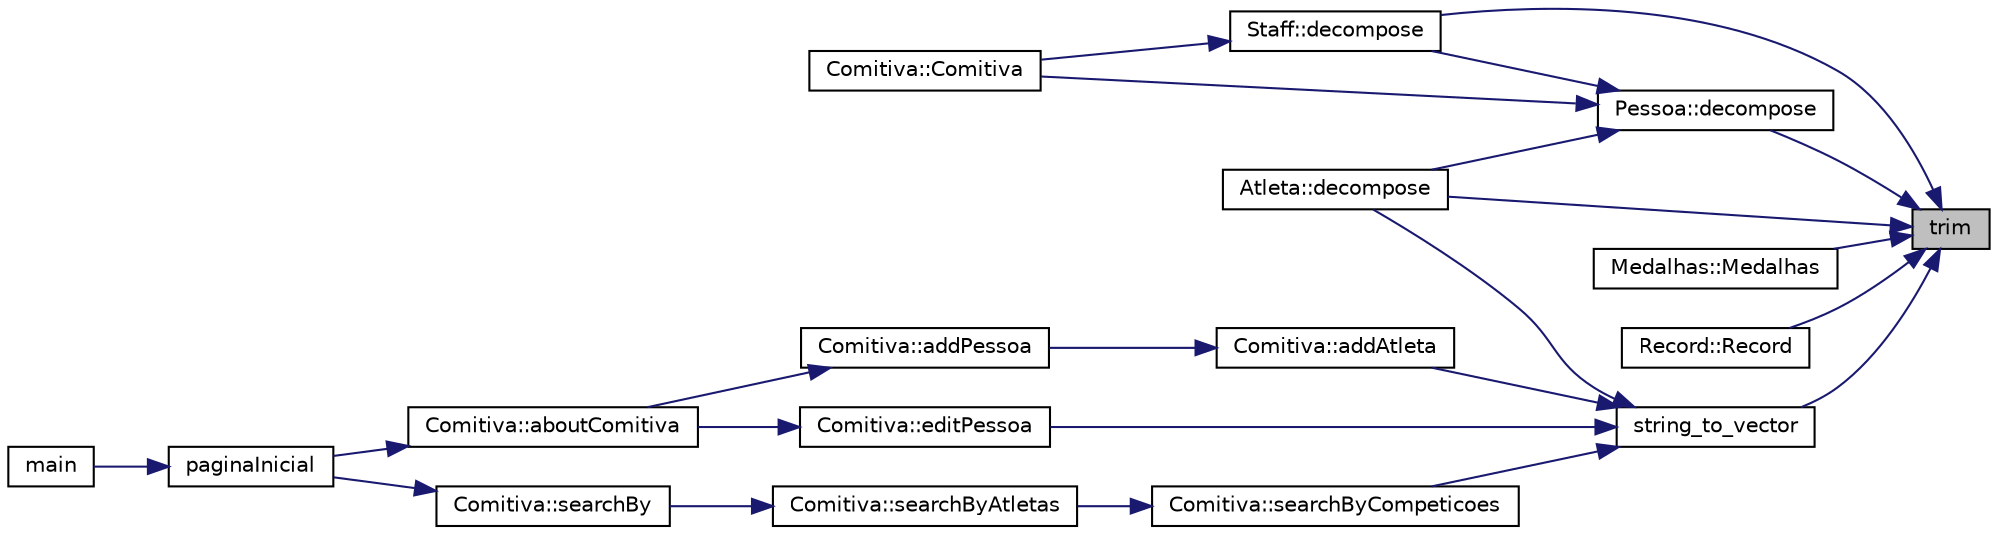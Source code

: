 digraph "trim"
{
 // LATEX_PDF_SIZE
  edge [fontname="Helvetica",fontsize="10",labelfontname="Helvetica",labelfontsize="10"];
  node [fontname="Helvetica",fontsize="10",shape=record];
  rankdir="RL";
  Node1 [label="trim",height=0.2,width=0.4,color="black", fillcolor="grey75", style="filled", fontcolor="black",tooltip="Remove os espaços de uma dada string (no início e no fim), passada como argumento."];
  Node1 -> Node2 [dir="back",color="midnightblue",fontsize="10",style="solid",fontname="Helvetica"];
  Node2 [label="Staff::decompose",height=0.2,width=0.4,color="black", fillcolor="white", style="filled",URL="$class_staff.html#aa7941bdc8d088de051cdce5a53ec316c",tooltip="Decompõe uma linha de um elemento do Staff em \"portugal.txt\" nos argumentos do Staff."];
  Node2 -> Node3 [dir="back",color="midnightblue",fontsize="10",style="solid",fontname="Helvetica"];
  Node3 [label="Comitiva::Comitiva",height=0.2,width=0.4,color="black", fillcolor="white", style="filled",URL="$class_comitiva.html#a68700a6fde336c4c54d662fa319c1ed1",tooltip="Esta função coloca no vetor \"pessoas\" todas as pessoas presentes no ficheiro \"portugal...."];
  Node1 -> Node4 [dir="back",color="midnightblue",fontsize="10",style="solid",fontname="Helvetica"];
  Node4 [label="Atleta::decompose",height=0.2,width=0.4,color="black", fillcolor="white", style="filled",URL="$class_atleta.html#a9103e89f23f9175da52755af968f976f",tooltip="Decompõe os elementos exclusivos de Atleta de uma linha em \"portugal.txt\"."];
  Node1 -> Node5 [dir="back",color="midnightblue",fontsize="10",style="solid",fontname="Helvetica"];
  Node5 [label="Pessoa::decompose",height=0.2,width=0.4,color="black", fillcolor="white", style="filled",URL="$class_pessoa.html#a46f7c8276fa1ad2bf522e0a5740ab6ad",tooltip="Decompõe os elementos comuns de Atleta e Staff de uma linha em \"portugal.txt\"."];
  Node5 -> Node3 [dir="back",color="midnightblue",fontsize="10",style="solid",fontname="Helvetica"];
  Node5 -> Node2 [dir="back",color="midnightblue",fontsize="10",style="solid",fontname="Helvetica"];
  Node5 -> Node4 [dir="back",color="midnightblue",fontsize="10",style="solid",fontname="Helvetica"];
  Node1 -> Node6 [dir="back",color="midnightblue",fontsize="10",style="solid",fontname="Helvetica"];
  Node6 [label="Medalhas::Medalhas",height=0.2,width=0.4,color="black", fillcolor="white", style="filled",URL="$class_medalhas.html#a8340448f75085d2f03606c99b7a69945",tooltip="Cria um objeto da classe Medalhas."];
  Node1 -> Node7 [dir="back",color="midnightblue",fontsize="10",style="solid",fontname="Helvetica"];
  Node7 [label="Record::Record",height=0.2,width=0.4,color="black", fillcolor="white", style="filled",URL="$class_record.html#af99598fb4eaa0ce0ba92efae4290aa9c",tooltip="Cria um objeto da classe Record, que representa um recorde realizado."];
  Node1 -> Node8 [dir="back",color="midnightblue",fontsize="10",style="solid",fontname="Helvetica"];
  Node8 [label="string_to_vector",height=0.2,width=0.4,color="black", fillcolor="white", style="filled",URL="$utils_8h.html#a47b3263df66ddefa2fe54ac4f9fd2247",tooltip="Decompõe uma string com elementos separados por vírgula num vetor com esses elementos."];
  Node8 -> Node9 [dir="back",color="midnightblue",fontsize="10",style="solid",fontname="Helvetica"];
  Node9 [label="Comitiva::addAtleta",height=0.2,width=0.4,color="black", fillcolor="white", style="filled",URL="$class_comitiva.html#ac6da6d49c217dcb87e38d65cf6782bce",tooltip="Esta função adiciona um Atleta à Comitiva."];
  Node9 -> Node10 [dir="back",color="midnightblue",fontsize="10",style="solid",fontname="Helvetica"];
  Node10 [label="Comitiva::addPessoa",height=0.2,width=0.4,color="black", fillcolor="white", style="filled",URL="$class_comitiva.html#aa39a2bd760e619094ce52df5c6d494f3",tooltip="Esta função adiciona uma Pessoa ao vetor \"pessoas\"."];
  Node10 -> Node11 [dir="back",color="midnightblue",fontsize="10",style="solid",fontname="Helvetica"];
  Node11 [label="Comitiva::aboutComitiva",height=0.2,width=0.4,color="black", fillcolor="white", style="filled",URL="$class_comitiva.html#a3781e251409ca01dfdc898e66285c954",tooltip="Esta função mostra as opções para interagir com a Comitiva (adicionar, editar, eliminar,..."];
  Node11 -> Node12 [dir="back",color="midnightblue",fontsize="10",style="solid",fontname="Helvetica"];
  Node12 [label="paginaInicial",height=0.2,width=0.4,color="black", fillcolor="white", style="filled",URL="$menu_8h.html#a96dac07912e4edb4cb4e758e0130cf0d",tooltip="Esta função é o página inicial do programa. Todos os objetivos do projeto se fazem dentro desta funçã..."];
  Node12 -> Node13 [dir="back",color="midnightblue",fontsize="10",style="solid",fontname="Helvetica"];
  Node13 [label="main",height=0.2,width=0.4,color="black", fillcolor="white", style="filled",URL="$main_8cpp.html#ae66f6b31b5ad750f1fe042a706a4e3d4",tooltip=" "];
  Node8 -> Node4 [dir="back",color="midnightblue",fontsize="10",style="solid",fontname="Helvetica"];
  Node8 -> Node14 [dir="back",color="midnightblue",fontsize="10",style="solid",fontname="Helvetica"];
  Node14 [label="Comitiva::editPessoa",height=0.2,width=0.4,color="black", fillcolor="white", style="filled",URL="$class_comitiva.html#ad042557732ad35198efd8e71e0e06c5d",tooltip="Esta função edita as informações de uma Pessoa."];
  Node14 -> Node11 [dir="back",color="midnightblue",fontsize="10",style="solid",fontname="Helvetica"];
  Node8 -> Node15 [dir="back",color="midnightblue",fontsize="10",style="solid",fontname="Helvetica"];
  Node15 [label="Comitiva::searchByCompeticoes",height=0.2,width=0.4,color="black", fillcolor="white", style="filled",URL="$class_comitiva.html#ab0d3484b09e4699e9cae54a8bbe0c8fa",tooltip="Mostra todos os elementos com uma competição específica de um vetor de atletas passado como argumento..."];
  Node15 -> Node16 [dir="back",color="midnightblue",fontsize="10",style="solid",fontname="Helvetica"];
  Node16 [label="Comitiva::searchByAtletas",height=0.2,width=0.4,color="black", fillcolor="white", style="filled",URL="$class_comitiva.html#a74ccf493ee22a6ddecc6743145d5f0bc",tooltip="Menu para procura por Atletas."];
  Node16 -> Node17 [dir="back",color="midnightblue",fontsize="10",style="solid",fontname="Helvetica"];
  Node17 [label="Comitiva::searchBy",height=0.2,width=0.4,color="black", fillcolor="white", style="filled",URL="$class_comitiva.html#a2c0ae448510e58a00b1ee64d9948b383",tooltip="Apenas chama a função de pesquisa que o utilizador escolher."];
  Node17 -> Node12 [dir="back",color="midnightblue",fontsize="10",style="solid",fontname="Helvetica"];
}
